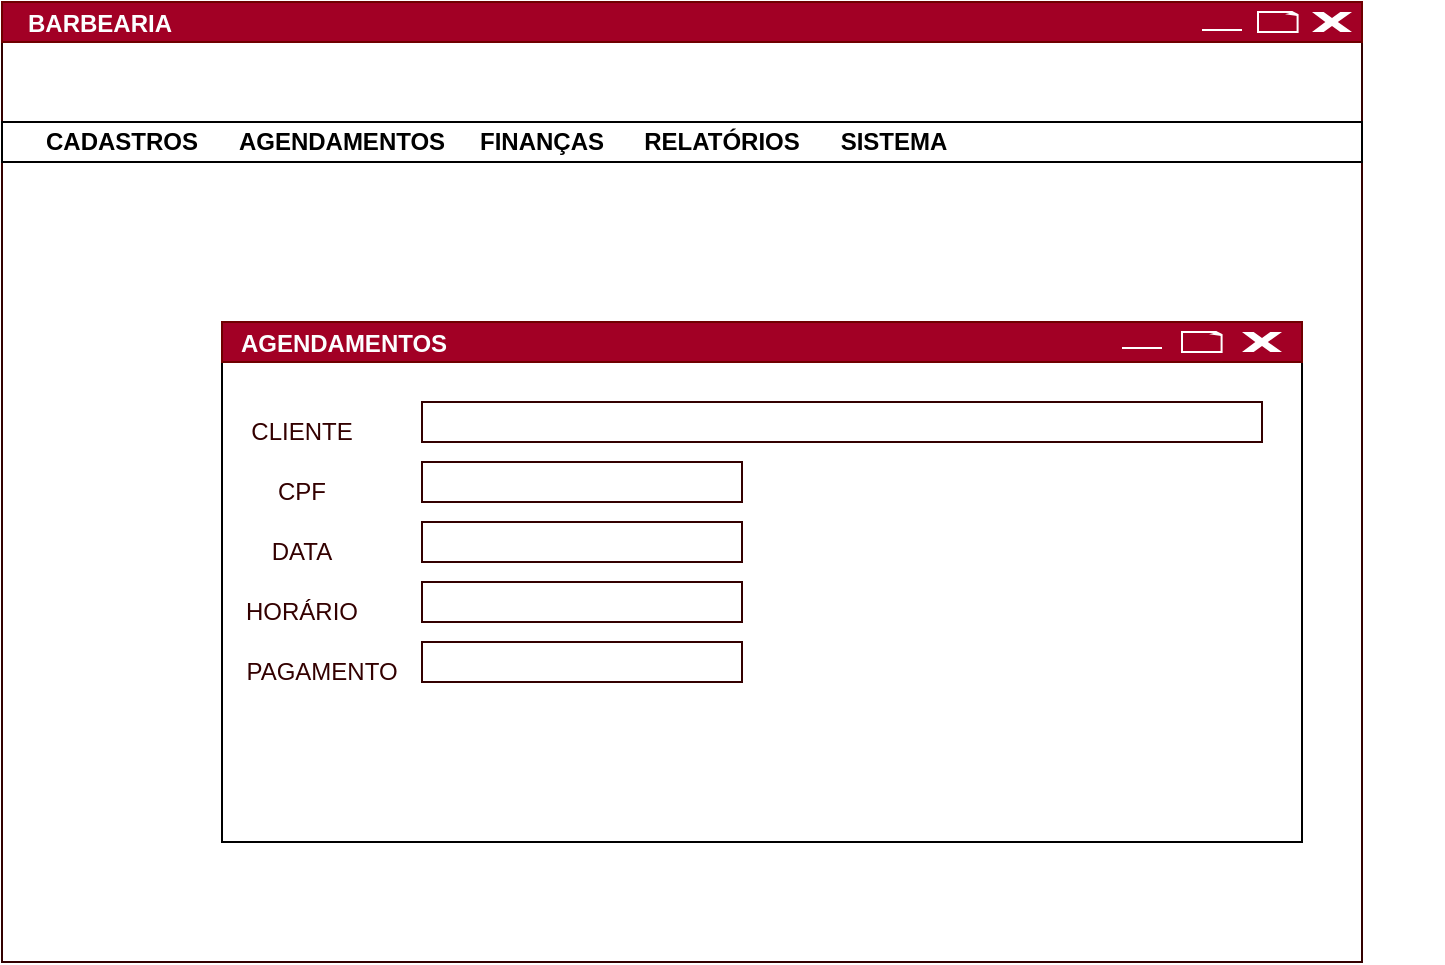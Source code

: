 <mxfile version="17.1.3" type="github">
  <diagram id="s3T_olm6coUrWhZSsFWz" name="Page-1">
    <mxGraphModel dx="935" dy="643" grid="1" gridSize="10" guides="1" tooltips="1" connect="1" arrows="1" fold="1" page="1" pageScale="1" pageWidth="827" pageHeight="1169" math="0" shadow="0">
      <root>
        <mxCell id="0" />
        <mxCell id="1" parent="0" />
        <mxCell id="sj1FuvsAlHmYrhTBf-q_-3" value="" style="rounded=0;whiteSpace=wrap;html=1;strokeColor=#330000;" parent="1" vertex="1">
          <mxGeometry x="80" y="40" width="680" height="480" as="geometry" />
        </mxCell>
        <mxCell id="sj1FuvsAlHmYrhTBf-q_-4" value="" style="rounded=0;whiteSpace=wrap;html=1;fillColor=#a20025;strokeColor=#6F0000;fontColor=#ffffff;" parent="1" vertex="1">
          <mxGeometry x="80" y="40" width="680" height="20" as="geometry" />
        </mxCell>
        <mxCell id="sj1FuvsAlHmYrhTBf-q_-5" value="" style="rounded=0;whiteSpace=wrap;html=1;" parent="1" vertex="1">
          <mxGeometry x="80" y="100" width="680" height="20" as="geometry" />
        </mxCell>
        <mxCell id="sj1FuvsAlHmYrhTBf-q_-6" value="&lt;b&gt;CADASTROS&lt;/b&gt;" style="text;html=1;strokeColor=none;fillColor=none;align=center;verticalAlign=middle;whiteSpace=wrap;rounded=0;glass=0;" parent="1" vertex="1">
          <mxGeometry x="110" y="100" width="60" height="20" as="geometry" />
        </mxCell>
        <mxCell id="sj1FuvsAlHmYrhTBf-q_-7" value="&lt;b&gt;AGENDAMENTOS&lt;/b&gt;" style="text;html=1;strokeColor=none;fillColor=none;align=center;verticalAlign=middle;whiteSpace=wrap;rounded=0;" parent="1" vertex="1">
          <mxGeometry x="220" y="100" width="60" height="20" as="geometry" />
        </mxCell>
        <mxCell id="sj1FuvsAlHmYrhTBf-q_-8" value="&lt;b&gt;FINANÇAS&lt;/b&gt;" style="text;html=1;strokeColor=none;fillColor=none;align=center;verticalAlign=middle;whiteSpace=wrap;rounded=0;glass=0;" parent="1" vertex="1">
          <mxGeometry x="320" y="100" width="60" height="20" as="geometry" />
        </mxCell>
        <mxCell id="sj1FuvsAlHmYrhTBf-q_-9" value="&lt;b&gt;RELATÓRIOS&lt;/b&gt;" style="text;html=1;strokeColor=none;fillColor=none;align=center;verticalAlign=middle;whiteSpace=wrap;rounded=0;glass=0;" parent="1" vertex="1">
          <mxGeometry x="410" y="100" width="60" height="20" as="geometry" />
        </mxCell>
        <mxCell id="sj1FuvsAlHmYrhTBf-q_-10" value="&lt;b&gt;SISTEMA&lt;/b&gt;" style="text;html=1;strokeColor=none;fillColor=none;align=center;verticalAlign=middle;whiteSpace=wrap;rounded=0;glass=0;" parent="1" vertex="1">
          <mxGeometry x="496" y="100" width="60" height="20" as="geometry" />
        </mxCell>
        <mxCell id="sj1FuvsAlHmYrhTBf-q_-11" value="" style="rounded=0;whiteSpace=wrap;html=1;glass=0;strokeColor=default;fillColor=none;" parent="1" vertex="1">
          <mxGeometry x="190" y="200" width="540" height="260" as="geometry" />
        </mxCell>
        <mxCell id="sj1FuvsAlHmYrhTBf-q_-16" value="" style="verticalLabelPosition=bottom;verticalAlign=top;html=1;shape=mxgraph.basic.x;glass=0;strokeColor=none;" parent="1" vertex="1">
          <mxGeometry x="735" y="45" width="20" height="10" as="geometry" />
        </mxCell>
        <mxCell id="sj1FuvsAlHmYrhTBf-q_-18" value="" style="whiteSpace=wrap;html=1;shape=mxgraph.basic.document;glass=0;fillColor=none;strokeColor=#FFFFFF;" parent="1" vertex="1">
          <mxGeometry x="708" y="45" width="20" height="10" as="geometry" />
        </mxCell>
        <mxCell id="sj1FuvsAlHmYrhTBf-q_-20" value="" style="line;strokeWidth=1;rotatable=0;dashed=0;labelPosition=right;align=left;verticalAlign=middle;spacingTop=0;spacingLeft=6;points=[];portConstraint=eastwest;glass=0;fillColor=none;strokeColor=#FFFFFF;" parent="1" vertex="1">
          <mxGeometry x="680" y="49" width="20" height="10" as="geometry" />
        </mxCell>
        <mxCell id="sj1FuvsAlHmYrhTBf-q_-21" value="" style="rounded=0;whiteSpace=wrap;html=1;fillColor=#a20025;strokeColor=#6F0000;fontColor=#ffffff;" parent="1" vertex="1">
          <mxGeometry x="190" y="200" width="540" height="20" as="geometry" />
        </mxCell>
        <mxCell id="sj1FuvsAlHmYrhTBf-q_-22" value="" style="line;strokeWidth=1;rotatable=0;dashed=0;labelPosition=right;align=left;verticalAlign=middle;spacingTop=0;spacingLeft=6;points=[];portConstraint=eastwest;glass=0;fillColor=none;strokeColor=#FFFFFF;" parent="1" vertex="1">
          <mxGeometry x="780" y="49" width="20" height="10" as="geometry" />
        </mxCell>
        <mxCell id="sj1FuvsAlHmYrhTBf-q_-27" value="" style="verticalLabelPosition=bottom;verticalAlign=top;html=1;shape=mxgraph.basic.x;glass=0;strokeColor=none;" parent="1" vertex="1">
          <mxGeometry x="700" y="205" width="20" height="10" as="geometry" />
        </mxCell>
        <mxCell id="sj1FuvsAlHmYrhTBf-q_-28" value="" style="whiteSpace=wrap;html=1;shape=mxgraph.basic.document;glass=0;fillColor=none;strokeColor=#FFFFFF;" parent="1" vertex="1">
          <mxGeometry x="670" y="205" width="20" height="10" as="geometry" />
        </mxCell>
        <mxCell id="sj1FuvsAlHmYrhTBf-q_-30" value="" style="line;strokeWidth=1;rotatable=0;dashed=0;labelPosition=right;align=left;verticalAlign=middle;spacingTop=0;spacingLeft=6;points=[];portConstraint=eastwest;glass=0;fillColor=none;strokeColor=#FFFFFF;" parent="1" vertex="1">
          <mxGeometry x="640" y="208" width="20" height="10" as="geometry" />
        </mxCell>
        <mxCell id="sj1FuvsAlHmYrhTBf-q_-32" value="&lt;b&gt;&lt;font color=&quot;#fcfeff&quot;&gt;BARBEARIA&lt;/font&gt;&lt;/b&gt;" style="text;html=1;strokeColor=none;fillColor=none;align=center;verticalAlign=middle;whiteSpace=wrap;rounded=0;glass=0;" parent="1" vertex="1">
          <mxGeometry x="99" y="46" width="60" height="10" as="geometry" />
        </mxCell>
        <mxCell id="sj1FuvsAlHmYrhTBf-q_-33" value="&lt;b&gt;&lt;font color=&quot;#fcfeff&quot;&gt;AGENDAMENTOS&lt;/font&gt;&lt;/b&gt;" style="text;html=1;strokeColor=none;fillColor=none;align=center;verticalAlign=middle;whiteSpace=wrap;rounded=0;glass=0;" parent="1" vertex="1">
          <mxGeometry x="221" y="206" width="60" height="10" as="geometry" />
        </mxCell>
        <mxCell id="sj1FuvsAlHmYrhTBf-q_-34" value="&lt;font color=&quot;#330000&quot;&gt;CLIENTE&lt;/font&gt;" style="text;html=1;strokeColor=none;fillColor=none;align=center;verticalAlign=middle;whiteSpace=wrap;rounded=0;glass=0;fontColor=#FCFEFF;" parent="1" vertex="1">
          <mxGeometry x="200" y="240" width="60" height="30" as="geometry" />
        </mxCell>
        <mxCell id="sj1FuvsAlHmYrhTBf-q_-35" value="&lt;font color=&quot;#330000&quot;&gt;CPF&lt;/font&gt;" style="text;html=1;strokeColor=none;fillColor=none;align=center;verticalAlign=middle;whiteSpace=wrap;rounded=0;glass=0;fontColor=#FCFEFF;" parent="1" vertex="1">
          <mxGeometry x="200" y="270" width="60" height="30" as="geometry" />
        </mxCell>
        <mxCell id="sj1FuvsAlHmYrhTBf-q_-36" value="&lt;font color=&quot;#330000&quot;&gt;DATA&lt;/font&gt;" style="text;html=1;strokeColor=none;fillColor=none;align=center;verticalAlign=middle;whiteSpace=wrap;rounded=0;glass=0;fontColor=#FCFEFF;" parent="1" vertex="1">
          <mxGeometry x="200" y="300" width="60" height="30" as="geometry" />
        </mxCell>
        <mxCell id="sj1FuvsAlHmYrhTBf-q_-37" value="&lt;font color=&quot;#330000&quot;&gt;HORÁRIO&lt;/font&gt;" style="text;html=1;strokeColor=none;fillColor=none;align=center;verticalAlign=middle;whiteSpace=wrap;rounded=0;glass=0;fontColor=#FCFEFF;" parent="1" vertex="1">
          <mxGeometry x="200" y="330" width="60" height="30" as="geometry" />
        </mxCell>
        <mxCell id="sj1FuvsAlHmYrhTBf-q_-38" value="&lt;font color=&quot;#330000&quot;&gt;PAGAMENTO&lt;/font&gt;" style="text;html=1;strokeColor=none;fillColor=none;align=center;verticalAlign=middle;whiteSpace=wrap;rounded=0;glass=0;fontColor=#FCFEFF;" parent="1" vertex="1">
          <mxGeometry x="210" y="360" width="60" height="30" as="geometry" />
        </mxCell>
        <mxCell id="sj1FuvsAlHmYrhTBf-q_-39" value="" style="rounded=0;whiteSpace=wrap;html=1;glass=0;fontColor=#330000;strokeColor=#330000;fillColor=none;" parent="1" vertex="1">
          <mxGeometry x="290" y="240" width="420" height="20" as="geometry" />
        </mxCell>
        <mxCell id="sj1FuvsAlHmYrhTBf-q_-42" value="" style="rounded=0;whiteSpace=wrap;html=1;glass=0;fontColor=#330000;strokeColor=#330000;fillColor=none;" parent="1" vertex="1">
          <mxGeometry x="290" y="270" width="160" height="20" as="geometry" />
        </mxCell>
        <mxCell id="sj1FuvsAlHmYrhTBf-q_-43" value="" style="rounded=0;whiteSpace=wrap;html=1;glass=0;fontColor=#330000;strokeColor=#330000;fillColor=none;" parent="1" vertex="1">
          <mxGeometry x="290" y="300" width="160" height="20" as="geometry" />
        </mxCell>
        <mxCell id="sj1FuvsAlHmYrhTBf-q_-44" value="" style="rounded=0;whiteSpace=wrap;html=1;glass=0;fontColor=#330000;strokeColor=#330000;fillColor=none;" parent="1" vertex="1">
          <mxGeometry x="290" y="330" width="160" height="20" as="geometry" />
        </mxCell>
        <mxCell id="sj1FuvsAlHmYrhTBf-q_-45" value="" style="rounded=0;whiteSpace=wrap;html=1;glass=0;fontColor=#330000;strokeColor=#330000;fillColor=none;" parent="1" vertex="1">
          <mxGeometry x="290" y="360" width="160" height="20" as="geometry" />
        </mxCell>
      </root>
    </mxGraphModel>
  </diagram>
</mxfile>
